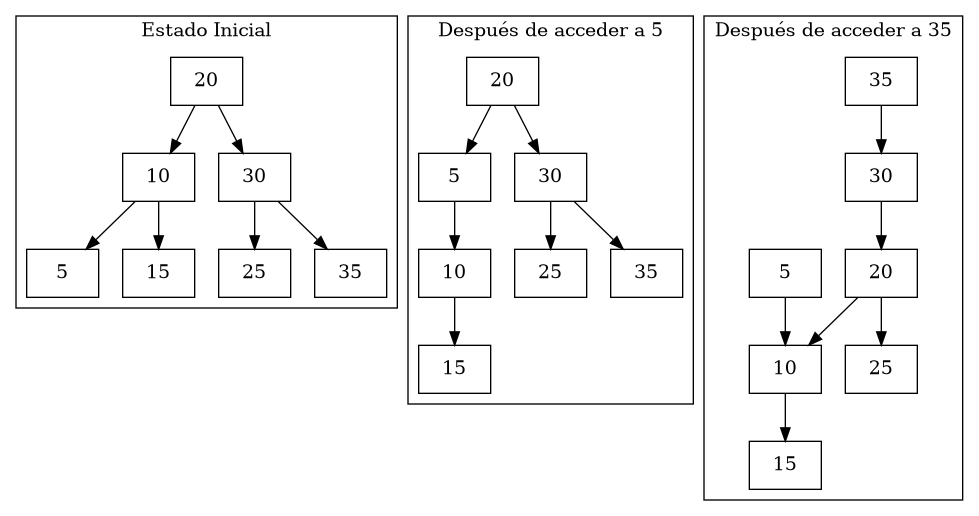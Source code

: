 @startuml
digraph splay_sequence {
    compound=true;
    node [shape = box];
    
    subgraph cluster_0 {
        label = "Estado Inicial"
        
        A1[label="20"]
        B1[label="10"]
        C1[label="30"]
        D1[label="5"]
        E1[label="15"]
        F1[label="25"]
        G1[label="35"]
        
        A1 -> B1
        A1 -> C1
        B1 -> D1
        B1 -> E1
        C1 -> F1
        C1 -> G1
    }
    
    subgraph cluster_1 {
        label = "Después de acceder a 5"
        
        A2[label="5"]
        B2[label="20"]
        C2[label="10"]
        D2[label="30"]
        E2[label="15"]
        F2[label="25"]
        G2[label="35"]
        
        A2 -> C2
        C2 -> E2
        B2 -> A2
        B2 -> D2
        D2 -> F2
        D2 -> G2
    }

    subgraph cluster_2 {
        label = "Después de acceder a 35"
        
        A3[label="35"]
        B3[label="5"]
        C3[label="30"]
        D3[label="20"]
        E3[label="10"]
        F3[label="25"]
        G3[label="15"]
        
        A3 -> C3
        C3 -> D3
        D3 -> E3
        E3 -> G3
        D3 -> F3
        B3 -> E3
    }
}
@enduml